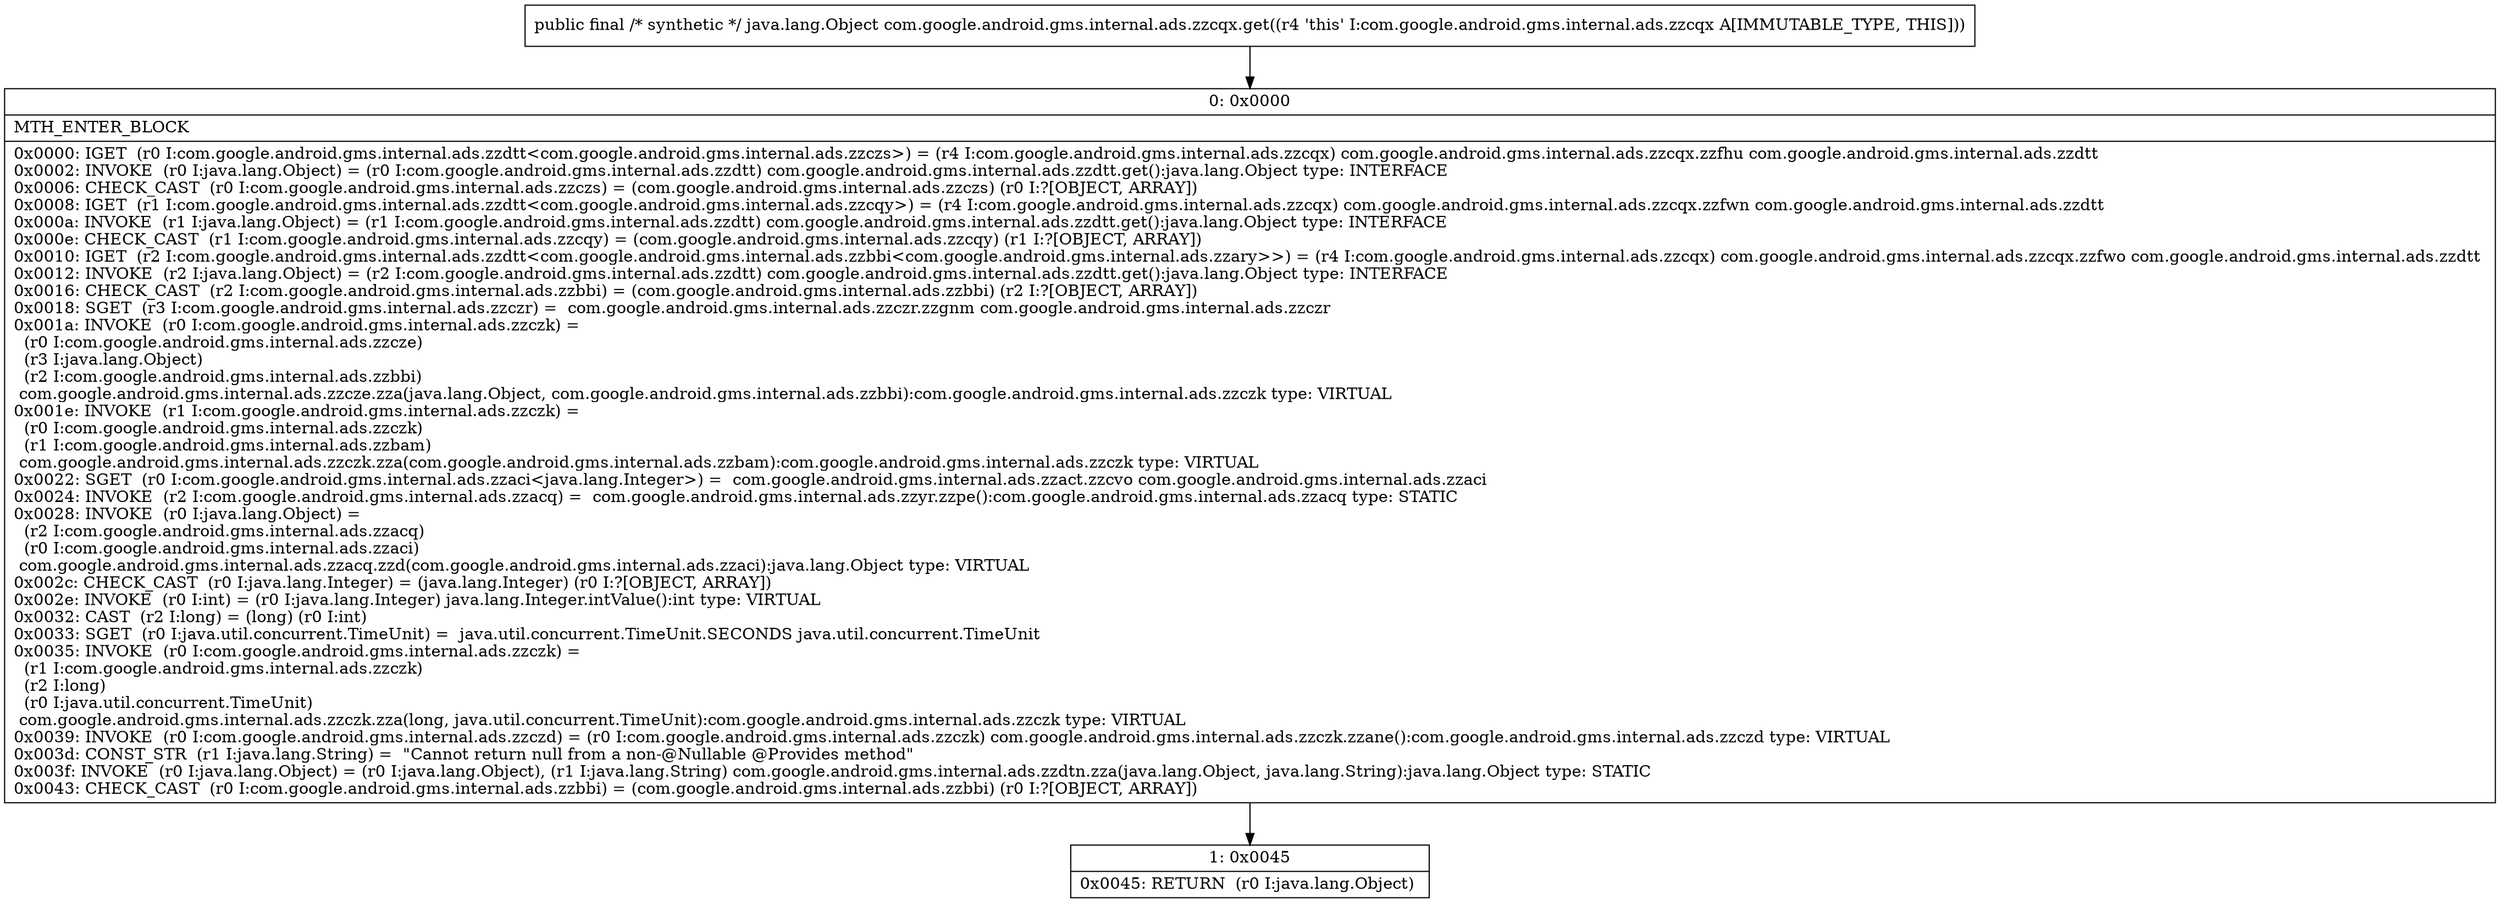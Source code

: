 digraph "CFG forcom.google.android.gms.internal.ads.zzcqx.get()Ljava\/lang\/Object;" {
Node_0 [shape=record,label="{0\:\ 0x0000|MTH_ENTER_BLOCK\l|0x0000: IGET  (r0 I:com.google.android.gms.internal.ads.zzdtt\<com.google.android.gms.internal.ads.zzczs\>) = (r4 I:com.google.android.gms.internal.ads.zzcqx) com.google.android.gms.internal.ads.zzcqx.zzfhu com.google.android.gms.internal.ads.zzdtt \l0x0002: INVOKE  (r0 I:java.lang.Object) = (r0 I:com.google.android.gms.internal.ads.zzdtt) com.google.android.gms.internal.ads.zzdtt.get():java.lang.Object type: INTERFACE \l0x0006: CHECK_CAST  (r0 I:com.google.android.gms.internal.ads.zzczs) = (com.google.android.gms.internal.ads.zzczs) (r0 I:?[OBJECT, ARRAY]) \l0x0008: IGET  (r1 I:com.google.android.gms.internal.ads.zzdtt\<com.google.android.gms.internal.ads.zzcqy\>) = (r4 I:com.google.android.gms.internal.ads.zzcqx) com.google.android.gms.internal.ads.zzcqx.zzfwn com.google.android.gms.internal.ads.zzdtt \l0x000a: INVOKE  (r1 I:java.lang.Object) = (r1 I:com.google.android.gms.internal.ads.zzdtt) com.google.android.gms.internal.ads.zzdtt.get():java.lang.Object type: INTERFACE \l0x000e: CHECK_CAST  (r1 I:com.google.android.gms.internal.ads.zzcqy) = (com.google.android.gms.internal.ads.zzcqy) (r1 I:?[OBJECT, ARRAY]) \l0x0010: IGET  (r2 I:com.google.android.gms.internal.ads.zzdtt\<com.google.android.gms.internal.ads.zzbbi\<com.google.android.gms.internal.ads.zzary\>\>) = (r4 I:com.google.android.gms.internal.ads.zzcqx) com.google.android.gms.internal.ads.zzcqx.zzfwo com.google.android.gms.internal.ads.zzdtt \l0x0012: INVOKE  (r2 I:java.lang.Object) = (r2 I:com.google.android.gms.internal.ads.zzdtt) com.google.android.gms.internal.ads.zzdtt.get():java.lang.Object type: INTERFACE \l0x0016: CHECK_CAST  (r2 I:com.google.android.gms.internal.ads.zzbbi) = (com.google.android.gms.internal.ads.zzbbi) (r2 I:?[OBJECT, ARRAY]) \l0x0018: SGET  (r3 I:com.google.android.gms.internal.ads.zzczr) =  com.google.android.gms.internal.ads.zzczr.zzgnm com.google.android.gms.internal.ads.zzczr \l0x001a: INVOKE  (r0 I:com.google.android.gms.internal.ads.zzczk) = \l  (r0 I:com.google.android.gms.internal.ads.zzcze)\l  (r3 I:java.lang.Object)\l  (r2 I:com.google.android.gms.internal.ads.zzbbi)\l com.google.android.gms.internal.ads.zzcze.zza(java.lang.Object, com.google.android.gms.internal.ads.zzbbi):com.google.android.gms.internal.ads.zzczk type: VIRTUAL \l0x001e: INVOKE  (r1 I:com.google.android.gms.internal.ads.zzczk) = \l  (r0 I:com.google.android.gms.internal.ads.zzczk)\l  (r1 I:com.google.android.gms.internal.ads.zzbam)\l com.google.android.gms.internal.ads.zzczk.zza(com.google.android.gms.internal.ads.zzbam):com.google.android.gms.internal.ads.zzczk type: VIRTUAL \l0x0022: SGET  (r0 I:com.google.android.gms.internal.ads.zzaci\<java.lang.Integer\>) =  com.google.android.gms.internal.ads.zzact.zzcvo com.google.android.gms.internal.ads.zzaci \l0x0024: INVOKE  (r2 I:com.google.android.gms.internal.ads.zzacq) =  com.google.android.gms.internal.ads.zzyr.zzpe():com.google.android.gms.internal.ads.zzacq type: STATIC \l0x0028: INVOKE  (r0 I:java.lang.Object) = \l  (r2 I:com.google.android.gms.internal.ads.zzacq)\l  (r0 I:com.google.android.gms.internal.ads.zzaci)\l com.google.android.gms.internal.ads.zzacq.zzd(com.google.android.gms.internal.ads.zzaci):java.lang.Object type: VIRTUAL \l0x002c: CHECK_CAST  (r0 I:java.lang.Integer) = (java.lang.Integer) (r0 I:?[OBJECT, ARRAY]) \l0x002e: INVOKE  (r0 I:int) = (r0 I:java.lang.Integer) java.lang.Integer.intValue():int type: VIRTUAL \l0x0032: CAST  (r2 I:long) = (long) (r0 I:int) \l0x0033: SGET  (r0 I:java.util.concurrent.TimeUnit) =  java.util.concurrent.TimeUnit.SECONDS java.util.concurrent.TimeUnit \l0x0035: INVOKE  (r0 I:com.google.android.gms.internal.ads.zzczk) = \l  (r1 I:com.google.android.gms.internal.ads.zzczk)\l  (r2 I:long)\l  (r0 I:java.util.concurrent.TimeUnit)\l com.google.android.gms.internal.ads.zzczk.zza(long, java.util.concurrent.TimeUnit):com.google.android.gms.internal.ads.zzczk type: VIRTUAL \l0x0039: INVOKE  (r0 I:com.google.android.gms.internal.ads.zzczd) = (r0 I:com.google.android.gms.internal.ads.zzczk) com.google.android.gms.internal.ads.zzczk.zzane():com.google.android.gms.internal.ads.zzczd type: VIRTUAL \l0x003d: CONST_STR  (r1 I:java.lang.String) =  \"Cannot return null from a non\-@Nullable @Provides method\" \l0x003f: INVOKE  (r0 I:java.lang.Object) = (r0 I:java.lang.Object), (r1 I:java.lang.String) com.google.android.gms.internal.ads.zzdtn.zza(java.lang.Object, java.lang.String):java.lang.Object type: STATIC \l0x0043: CHECK_CAST  (r0 I:com.google.android.gms.internal.ads.zzbbi) = (com.google.android.gms.internal.ads.zzbbi) (r0 I:?[OBJECT, ARRAY]) \l}"];
Node_1 [shape=record,label="{1\:\ 0x0045|0x0045: RETURN  (r0 I:java.lang.Object) \l}"];
MethodNode[shape=record,label="{public final \/* synthetic *\/ java.lang.Object com.google.android.gms.internal.ads.zzcqx.get((r4 'this' I:com.google.android.gms.internal.ads.zzcqx A[IMMUTABLE_TYPE, THIS])) }"];
MethodNode -> Node_0;
Node_0 -> Node_1;
}

